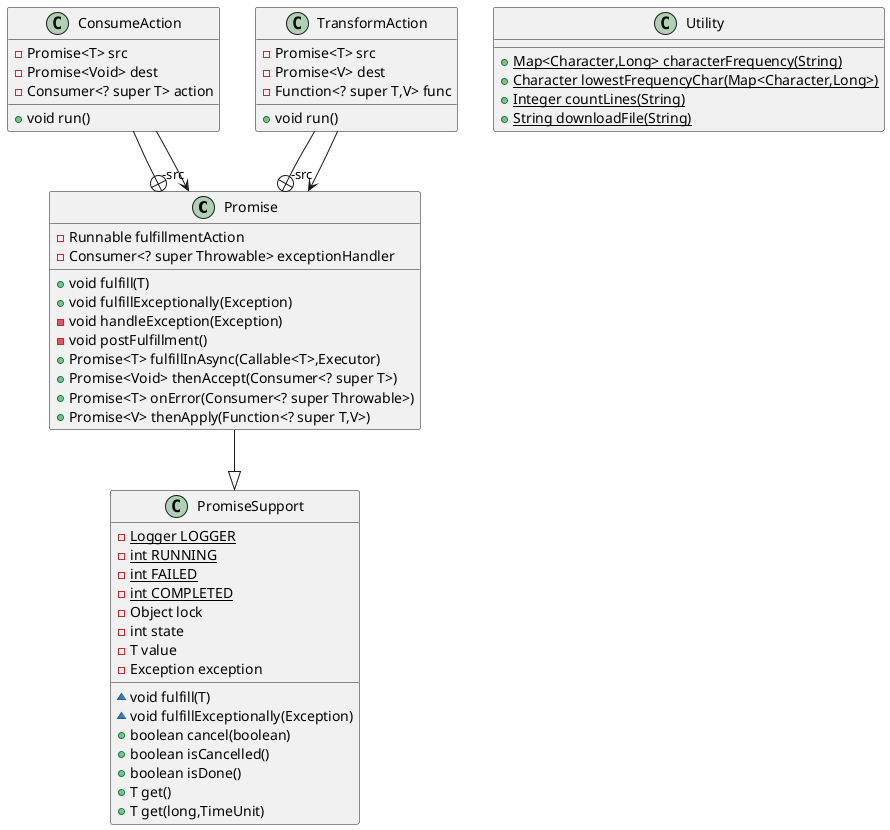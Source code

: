 @startuml
class Promise {
- Runnable fulfillmentAction
- Consumer<? super Throwable> exceptionHandler
+ void fulfill(T)
+ void fulfillExceptionally(Exception)
- void handleException(Exception)
- void postFulfillment()
+ Promise<T> fulfillInAsync(Callable<T>,Executor)
+ Promise<Void> thenAccept(Consumer<? super T>)
+ Promise<T> onError(Consumer<? super Throwable>)
+ Promise<V> thenApply(Function<? super T,V>)
}
class ConsumeAction {
- Promise<T> src
- Promise<Void> dest
- Consumer<? super T> action
+ void run()
}
class TransformAction {
- Promise<T> src
- Promise<V> dest
- Function<? super T,V> func
+ void run()
}
class PromiseSupport {
- {static} Logger LOGGER
- {static} int RUNNING
- {static} int FAILED
- {static} int COMPLETED
- Object lock
- int state
- T value
- Exception exception
~ void fulfill(T)
~ void fulfillExceptionally(Exception)
+ boolean cancel(boolean)
+ boolean isCancelled()
+ boolean isDone()
+ T get()
+ T get(long,TimeUnit)
}
class Utility {
+ {static} Map<Character,Long> characterFrequency(String)
+ {static} Character lowestFrequencyChar(Map<Character,Long>)
+ {static} Integer countLines(String)
+ {static} String downloadFile(String)
}


TransformAction --+ Promise
TransformAction -->  "-src" Promise
ConsumeAction --+ Promise
ConsumeAction -->  "-src" Promise
Promise --|> PromiseSupport
@enduml